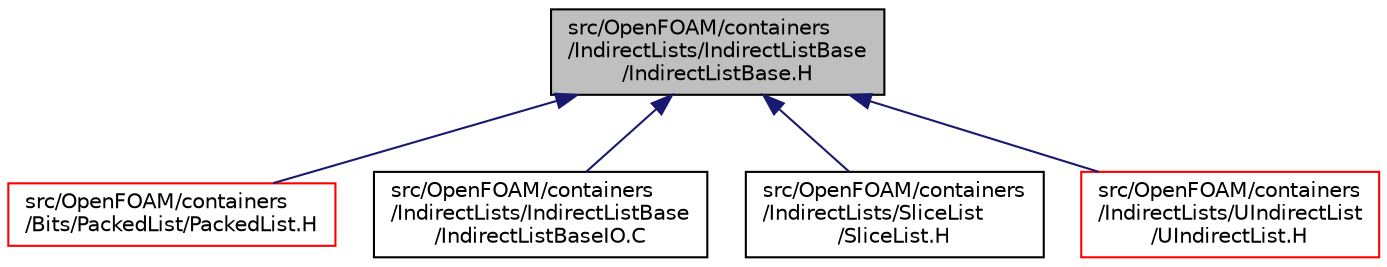digraph "src/OpenFOAM/containers/IndirectLists/IndirectListBase/IndirectListBase.H"
{
  bgcolor="transparent";
  edge [fontname="Helvetica",fontsize="10",labelfontname="Helvetica",labelfontsize="10"];
  node [fontname="Helvetica",fontsize="10",shape=record];
  Node1 [label="src/OpenFOAM/containers\l/IndirectLists/IndirectListBase\l/IndirectListBase.H",height=0.2,width=0.4,color="black", fillcolor="grey75", style="filled" fontcolor="black"];
  Node1 -> Node2 [dir="back",color="midnightblue",fontsize="10",style="solid",fontname="Helvetica"];
  Node2 [label="src/OpenFOAM/containers\l/Bits/PackedList/PackedList.H",height=0.2,width=0.4,color="red",URL="$PackedList_8H.html"];
  Node1 -> Node3 [dir="back",color="midnightblue",fontsize="10",style="solid",fontname="Helvetica"];
  Node3 [label="src/OpenFOAM/containers\l/IndirectLists/IndirectListBase\l/IndirectListBaseIO.C",height=0.2,width=0.4,color="black",URL="$IndirectListBaseIO_8C.html"];
  Node1 -> Node4 [dir="back",color="midnightblue",fontsize="10",style="solid",fontname="Helvetica"];
  Node4 [label="src/OpenFOAM/containers\l/IndirectLists/SliceList\l/SliceList.H",height=0.2,width=0.4,color="black",URL="$SliceList_8H.html"];
  Node1 -> Node5 [dir="back",color="midnightblue",fontsize="10",style="solid",fontname="Helvetica"];
  Node5 [label="src/OpenFOAM/containers\l/IndirectLists/UIndirectList\l/UIndirectList.H",height=0.2,width=0.4,color="red",URL="$UIndirectList_8H.html"];
}
